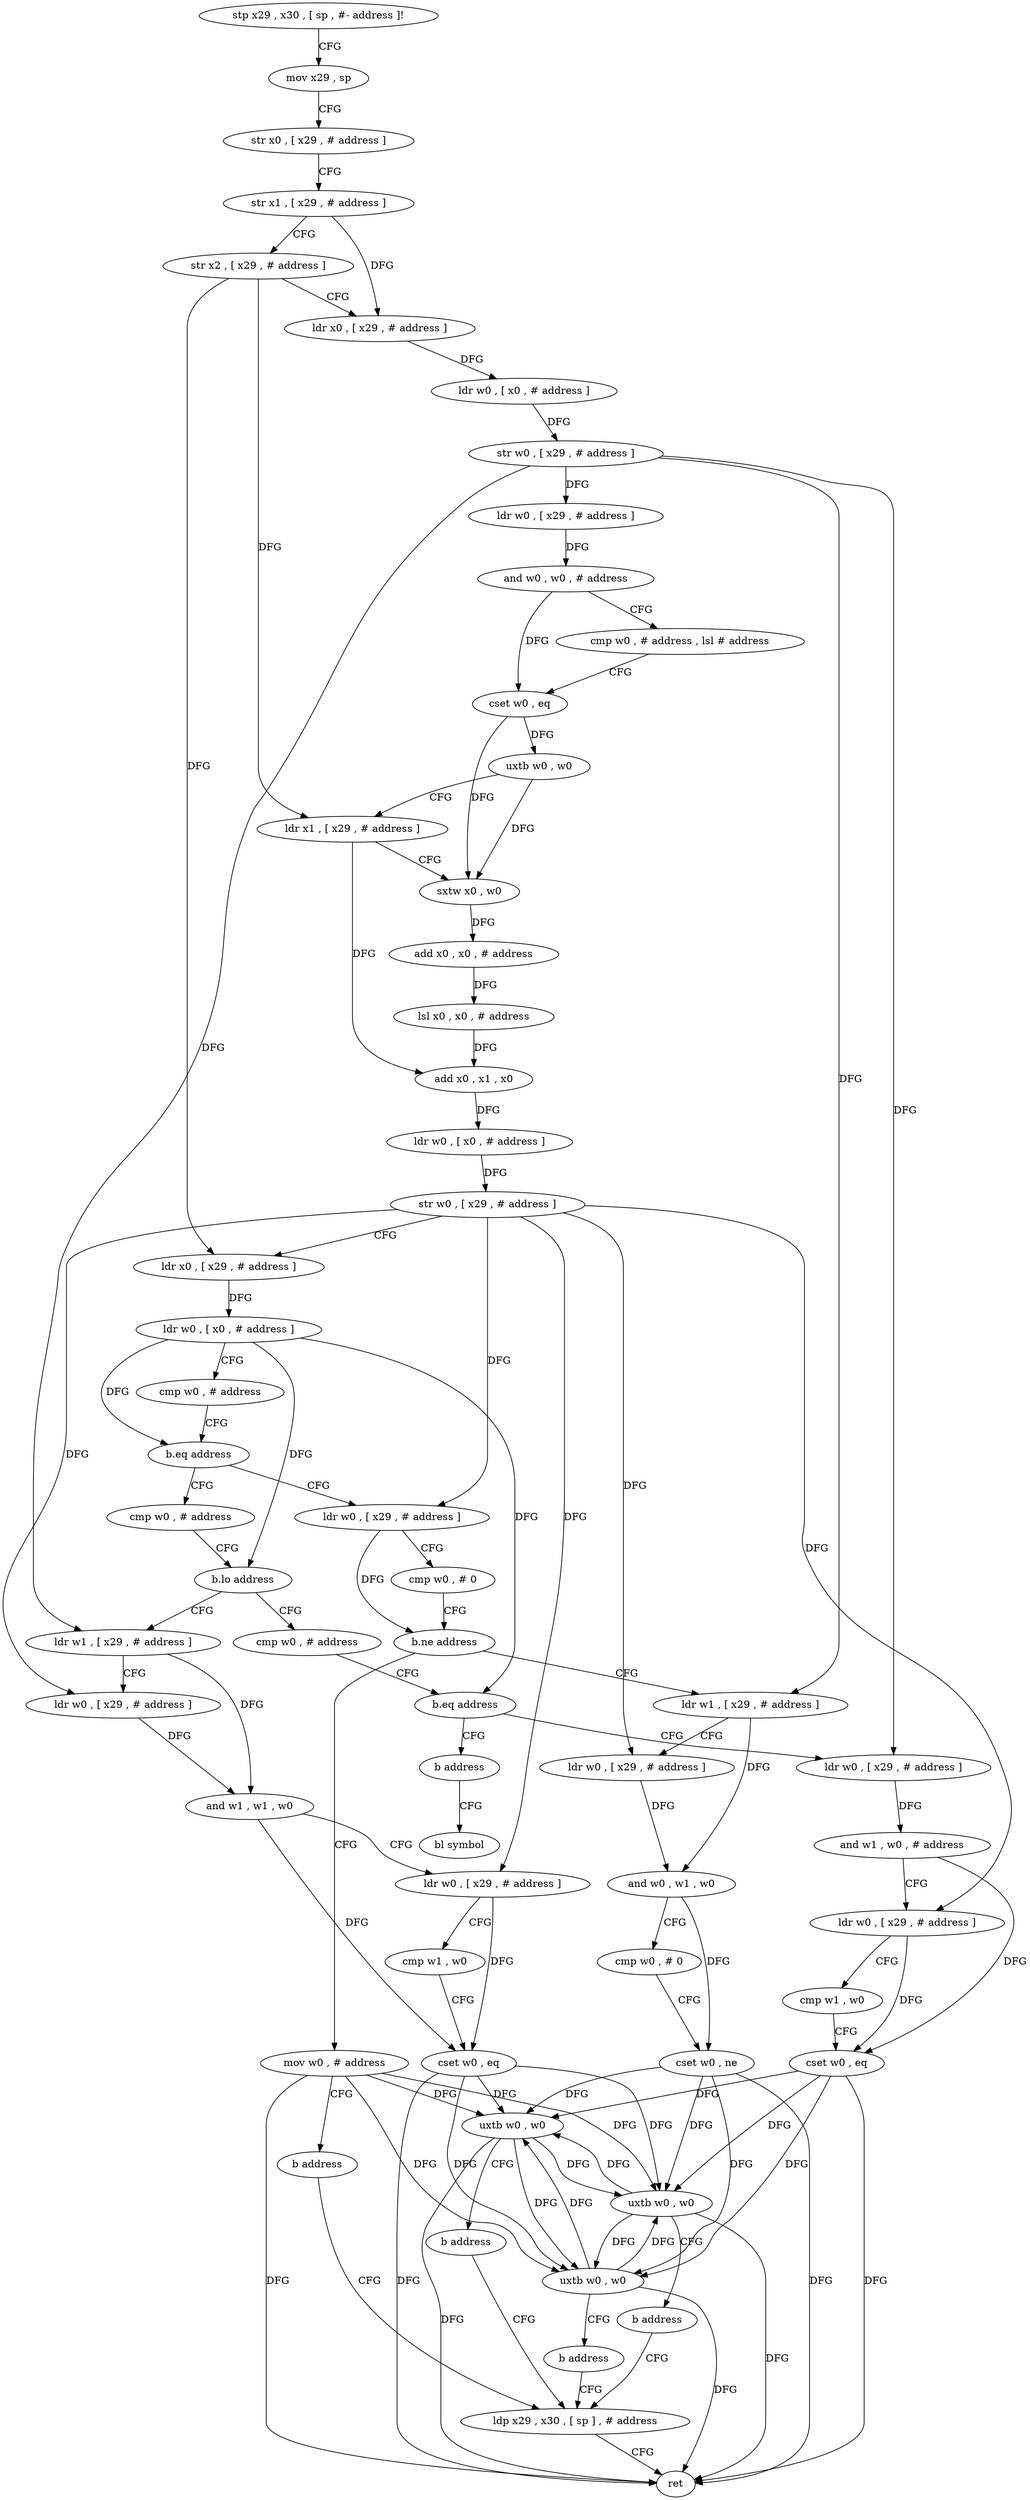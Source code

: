 digraph "func" {
"4220396" [label = "stp x29 , x30 , [ sp , #- address ]!" ]
"4220400" [label = "mov x29 , sp" ]
"4220404" [label = "str x0 , [ x29 , # address ]" ]
"4220408" [label = "str x1 , [ x29 , # address ]" ]
"4220412" [label = "str x2 , [ x29 , # address ]" ]
"4220416" [label = "ldr x0 , [ x29 , # address ]" ]
"4220420" [label = "ldr w0 , [ x0 , # address ]" ]
"4220424" [label = "str w0 , [ x29 , # address ]" ]
"4220428" [label = "ldr w0 , [ x29 , # address ]" ]
"4220432" [label = "and w0 , w0 , # address" ]
"4220436" [label = "cmp w0 , # address , lsl # address" ]
"4220440" [label = "cset w0 , eq" ]
"4220444" [label = "uxtb w0 , w0" ]
"4220448" [label = "ldr x1 , [ x29 , # address ]" ]
"4220452" [label = "sxtw x0 , w0" ]
"4220456" [label = "add x0 , x0 , # address" ]
"4220460" [label = "lsl x0 , x0 , # address" ]
"4220464" [label = "add x0 , x1 , x0" ]
"4220468" [label = "ldr w0 , [ x0 , # address ]" ]
"4220472" [label = "str w0 , [ x29 , # address ]" ]
"4220476" [label = "ldr x0 , [ x29 , # address ]" ]
"4220480" [label = "ldr w0 , [ x0 , # address ]" ]
"4220484" [label = "cmp w0 , # address" ]
"4220488" [label = "b.eq address" ]
"4220544" [label = "ldr w0 , [ x29 , # address ]" ]
"4220492" [label = "cmp w0 , # address" ]
"4220548" [label = "cmp w0 , # 0" ]
"4220552" [label = "b.ne address" ]
"4220564" [label = "ldr w1 , [ x29 , # address ]" ]
"4220556" [label = "mov w0 , # address" ]
"4220496" [label = "b.lo address" ]
"4220512" [label = "ldr w1 , [ x29 , # address ]" ]
"4220500" [label = "cmp w0 , # address" ]
"4220568" [label = "ldr w0 , [ x29 , # address ]" ]
"4220572" [label = "and w0 , w1 , w0" ]
"4220576" [label = "cmp w0 , # 0" ]
"4220580" [label = "cset w0 , ne" ]
"4220584" [label = "uxtb w0 , w0" ]
"4220588" [label = "b address" ]
"4220624" [label = "ldp x29 , x30 , [ sp ] , # address" ]
"4220560" [label = "b address" ]
"4220516" [label = "ldr w0 , [ x29 , # address ]" ]
"4220520" [label = "and w1 , w1 , w0" ]
"4220524" [label = "ldr w0 , [ x29 , # address ]" ]
"4220528" [label = "cmp w1 , w0" ]
"4220532" [label = "cset w0 , eq" ]
"4220536" [label = "uxtb w0 , w0" ]
"4220540" [label = "b address" ]
"4220504" [label = "b.eq address" ]
"4220592" [label = "ldr w0 , [ x29 , # address ]" ]
"4220508" [label = "b address" ]
"4220628" [label = "ret" ]
"4220596" [label = "and w1 , w0 , # address" ]
"4220600" [label = "ldr w0 , [ x29 , # address ]" ]
"4220604" [label = "cmp w1 , w0" ]
"4220608" [label = "cset w0 , eq" ]
"4220612" [label = "uxtb w0 , w0" ]
"4220616" [label = "b address" ]
"4220620" [label = "bl symbol" ]
"4220396" -> "4220400" [ label = "CFG" ]
"4220400" -> "4220404" [ label = "CFG" ]
"4220404" -> "4220408" [ label = "CFG" ]
"4220408" -> "4220412" [ label = "CFG" ]
"4220408" -> "4220416" [ label = "DFG" ]
"4220412" -> "4220416" [ label = "CFG" ]
"4220412" -> "4220448" [ label = "DFG" ]
"4220412" -> "4220476" [ label = "DFG" ]
"4220416" -> "4220420" [ label = "DFG" ]
"4220420" -> "4220424" [ label = "DFG" ]
"4220424" -> "4220428" [ label = "DFG" ]
"4220424" -> "4220564" [ label = "DFG" ]
"4220424" -> "4220512" [ label = "DFG" ]
"4220424" -> "4220592" [ label = "DFG" ]
"4220428" -> "4220432" [ label = "DFG" ]
"4220432" -> "4220436" [ label = "CFG" ]
"4220432" -> "4220440" [ label = "DFG" ]
"4220436" -> "4220440" [ label = "CFG" ]
"4220440" -> "4220444" [ label = "DFG" ]
"4220440" -> "4220452" [ label = "DFG" ]
"4220444" -> "4220448" [ label = "CFG" ]
"4220444" -> "4220452" [ label = "DFG" ]
"4220448" -> "4220452" [ label = "CFG" ]
"4220448" -> "4220464" [ label = "DFG" ]
"4220452" -> "4220456" [ label = "DFG" ]
"4220456" -> "4220460" [ label = "DFG" ]
"4220460" -> "4220464" [ label = "DFG" ]
"4220464" -> "4220468" [ label = "DFG" ]
"4220468" -> "4220472" [ label = "DFG" ]
"4220472" -> "4220476" [ label = "CFG" ]
"4220472" -> "4220544" [ label = "DFG" ]
"4220472" -> "4220568" [ label = "DFG" ]
"4220472" -> "4220516" [ label = "DFG" ]
"4220472" -> "4220524" [ label = "DFG" ]
"4220472" -> "4220600" [ label = "DFG" ]
"4220476" -> "4220480" [ label = "DFG" ]
"4220480" -> "4220484" [ label = "CFG" ]
"4220480" -> "4220488" [ label = "DFG" ]
"4220480" -> "4220496" [ label = "DFG" ]
"4220480" -> "4220504" [ label = "DFG" ]
"4220484" -> "4220488" [ label = "CFG" ]
"4220488" -> "4220544" [ label = "CFG" ]
"4220488" -> "4220492" [ label = "CFG" ]
"4220544" -> "4220548" [ label = "CFG" ]
"4220544" -> "4220552" [ label = "DFG" ]
"4220492" -> "4220496" [ label = "CFG" ]
"4220548" -> "4220552" [ label = "CFG" ]
"4220552" -> "4220564" [ label = "CFG" ]
"4220552" -> "4220556" [ label = "CFG" ]
"4220564" -> "4220568" [ label = "CFG" ]
"4220564" -> "4220572" [ label = "DFG" ]
"4220556" -> "4220560" [ label = "CFG" ]
"4220556" -> "4220628" [ label = "DFG" ]
"4220556" -> "4220584" [ label = "DFG" ]
"4220556" -> "4220536" [ label = "DFG" ]
"4220556" -> "4220612" [ label = "DFG" ]
"4220496" -> "4220512" [ label = "CFG" ]
"4220496" -> "4220500" [ label = "CFG" ]
"4220512" -> "4220516" [ label = "CFG" ]
"4220512" -> "4220520" [ label = "DFG" ]
"4220500" -> "4220504" [ label = "CFG" ]
"4220568" -> "4220572" [ label = "DFG" ]
"4220572" -> "4220576" [ label = "CFG" ]
"4220572" -> "4220580" [ label = "DFG" ]
"4220576" -> "4220580" [ label = "CFG" ]
"4220580" -> "4220584" [ label = "DFG" ]
"4220580" -> "4220628" [ label = "DFG" ]
"4220580" -> "4220536" [ label = "DFG" ]
"4220580" -> "4220612" [ label = "DFG" ]
"4220584" -> "4220588" [ label = "CFG" ]
"4220584" -> "4220628" [ label = "DFG" ]
"4220584" -> "4220536" [ label = "DFG" ]
"4220584" -> "4220612" [ label = "DFG" ]
"4220588" -> "4220624" [ label = "CFG" ]
"4220624" -> "4220628" [ label = "CFG" ]
"4220560" -> "4220624" [ label = "CFG" ]
"4220516" -> "4220520" [ label = "DFG" ]
"4220520" -> "4220524" [ label = "CFG" ]
"4220520" -> "4220532" [ label = "DFG" ]
"4220524" -> "4220528" [ label = "CFG" ]
"4220524" -> "4220532" [ label = "DFG" ]
"4220528" -> "4220532" [ label = "CFG" ]
"4220532" -> "4220536" [ label = "DFG" ]
"4220532" -> "4220628" [ label = "DFG" ]
"4220532" -> "4220584" [ label = "DFG" ]
"4220532" -> "4220612" [ label = "DFG" ]
"4220536" -> "4220540" [ label = "CFG" ]
"4220536" -> "4220584" [ label = "DFG" ]
"4220536" -> "4220628" [ label = "DFG" ]
"4220536" -> "4220612" [ label = "DFG" ]
"4220540" -> "4220624" [ label = "CFG" ]
"4220504" -> "4220592" [ label = "CFG" ]
"4220504" -> "4220508" [ label = "CFG" ]
"4220592" -> "4220596" [ label = "DFG" ]
"4220508" -> "4220620" [ label = "CFG" ]
"4220596" -> "4220600" [ label = "CFG" ]
"4220596" -> "4220608" [ label = "DFG" ]
"4220600" -> "4220604" [ label = "CFG" ]
"4220600" -> "4220608" [ label = "DFG" ]
"4220604" -> "4220608" [ label = "CFG" ]
"4220608" -> "4220612" [ label = "DFG" ]
"4220608" -> "4220584" [ label = "DFG" ]
"4220608" -> "4220536" [ label = "DFG" ]
"4220608" -> "4220628" [ label = "DFG" ]
"4220612" -> "4220616" [ label = "CFG" ]
"4220612" -> "4220584" [ label = "DFG" ]
"4220612" -> "4220536" [ label = "DFG" ]
"4220612" -> "4220628" [ label = "DFG" ]
"4220616" -> "4220624" [ label = "CFG" ]
}
